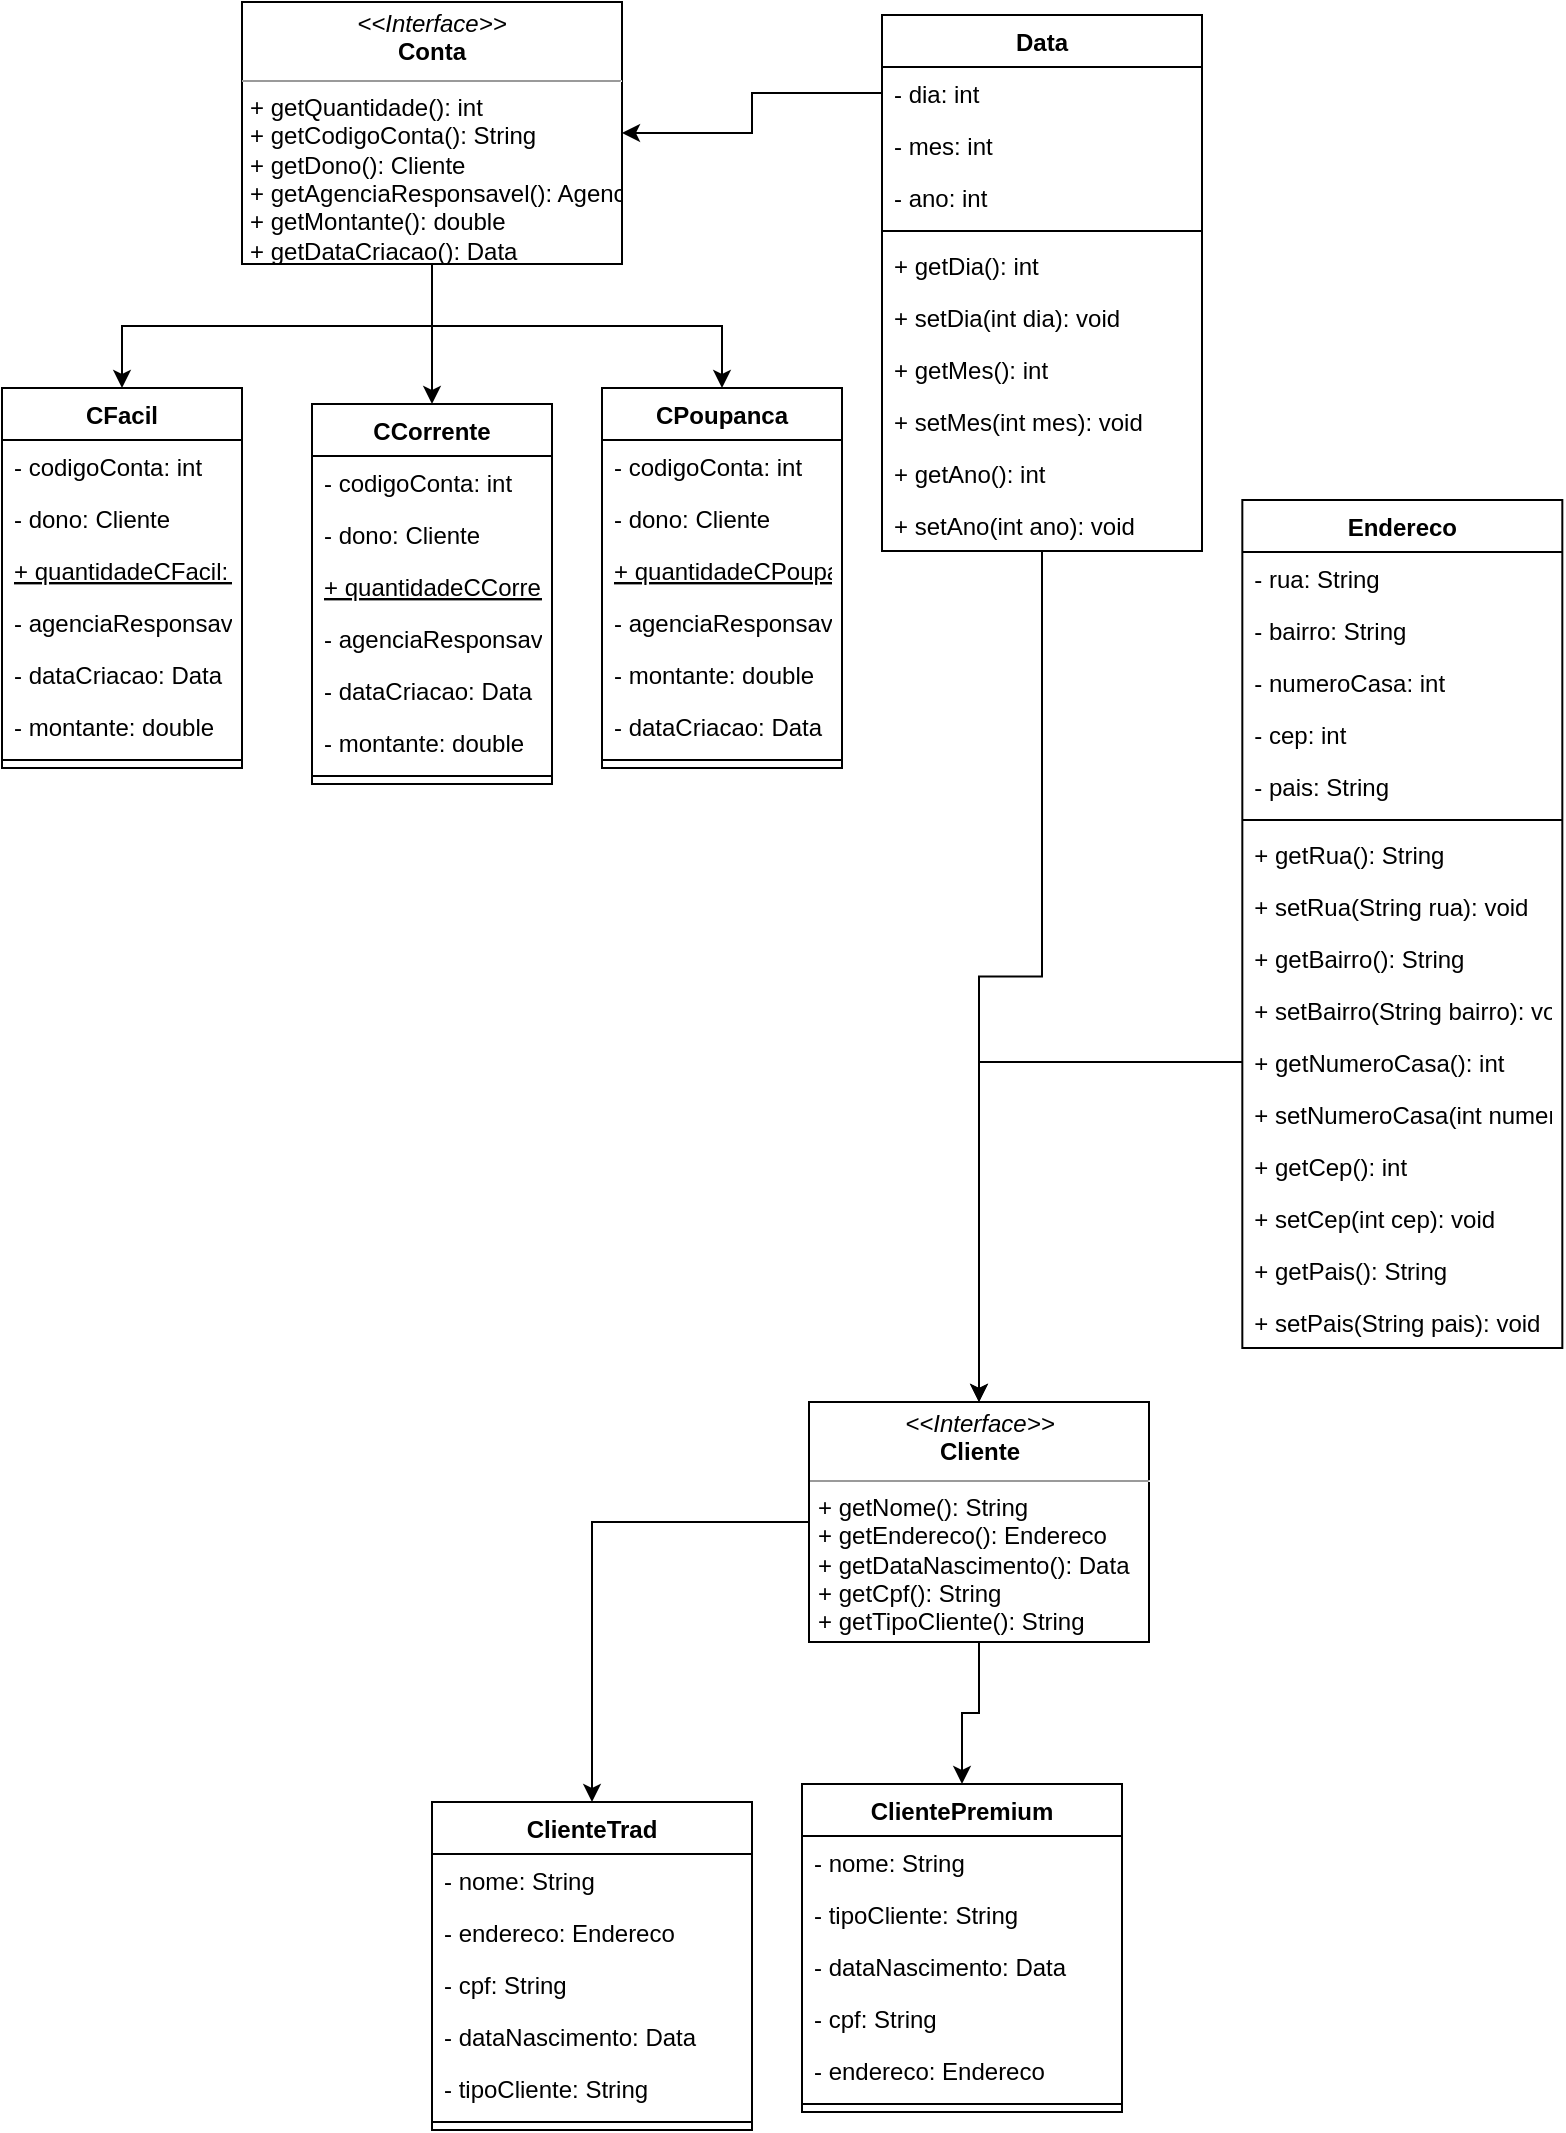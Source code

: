 <mxfile version="10.6.8" type="device"><diagram id="gd7dpBbsytTdprfUYs0m" name="Page-1"><mxGraphModel dx="700" dy="377" grid="1" gridSize="10" guides="1" tooltips="1" connect="1" arrows="1" fold="1" page="1" pageScale="1" pageWidth="827" pageHeight="1169" math="0" shadow="0"><root><mxCell id="0"/><mxCell id="1" parent="0"/><mxCell id="YiwNn0eKk0eUXI1EvUjP-7" value="CFacil" style="swimlane;fontStyle=1;align=center;verticalAlign=top;childLayout=stackLayout;horizontal=1;startSize=26;horizontalStack=0;resizeParent=1;resizeParentMax=0;resizeLast=0;collapsible=1;marginBottom=0;" vertex="1" parent="1"><mxGeometry x="10" y="213" width="120" height="190" as="geometry"/></mxCell><mxCell id="phw_YXCOm1WGC0-nhpWC-49" value="- codigoConta: int" style="text;strokeColor=none;fillColor=none;align=left;verticalAlign=top;spacingLeft=4;spacingRight=4;overflow=hidden;rotatable=0;points=[[0,0.5],[1,0.5]];portConstraint=eastwest;fontStyle=0" vertex="1" parent="YiwNn0eKk0eUXI1EvUjP-7"><mxGeometry y="26" width="120" height="26" as="geometry"/></mxCell><mxCell id="phw_YXCOm1WGC0-nhpWC-50" value="- dono: Cliente" style="text;strokeColor=none;fillColor=none;align=left;verticalAlign=top;spacingLeft=4;spacingRight=4;overflow=hidden;rotatable=0;points=[[0,0.5],[1,0.5]];portConstraint=eastwest;fontFamily=Helvetica;fontSize=12;" vertex="1" parent="YiwNn0eKk0eUXI1EvUjP-7"><mxGeometry y="52" width="120" height="26" as="geometry"/></mxCell><mxCell id="phw_YXCOm1WGC0-nhpWC-52" value="+ quantidadeCFacil: int" style="text;strokeColor=none;fillColor=none;align=left;verticalAlign=top;spacingLeft=4;spacingRight=4;overflow=hidden;rotatable=0;points=[[0,0.5],[1,0.5]];portConstraint=eastwest;fontFamily=Helvetica;fontSize=12;fontStyle=4" vertex="1" parent="YiwNn0eKk0eUXI1EvUjP-7"><mxGeometry y="78" width="120" height="26" as="geometry"/></mxCell><mxCell id="phw_YXCOm1WGC0-nhpWC-51" value="- agenciaResponsavel: Agencia" style="text;strokeColor=none;fillColor=none;align=left;verticalAlign=top;spacingLeft=4;spacingRight=4;overflow=hidden;rotatable=0;points=[[0,0.5],[1,0.5]];portConstraint=eastwest;fontFamily=Helvetica;fontSize=12;" vertex="1" parent="YiwNn0eKk0eUXI1EvUjP-7"><mxGeometry y="104" width="120" height="26" as="geometry"/></mxCell><mxCell id="phw_YXCOm1WGC0-nhpWC-120" value="- dataCriacao: Data" style="text;strokeColor=none;fillColor=none;align=left;verticalAlign=top;spacingLeft=4;spacingRight=4;overflow=hidden;rotatable=0;points=[[0,0.5],[1,0.5]];portConstraint=eastwest;fontFamily=Helvetica;fontSize=12;" vertex="1" parent="YiwNn0eKk0eUXI1EvUjP-7"><mxGeometry y="130" width="120" height="26" as="geometry"/></mxCell><mxCell id="phw_YXCOm1WGC0-nhpWC-117" value="- montante: double" style="text;strokeColor=none;fillColor=none;align=left;verticalAlign=top;spacingLeft=4;spacingRight=4;overflow=hidden;rotatable=0;points=[[0,0.5],[1,0.5]];portConstraint=eastwest;fontFamily=Helvetica;fontSize=12;" vertex="1" parent="YiwNn0eKk0eUXI1EvUjP-7"><mxGeometry y="156" width="120" height="26" as="geometry"/></mxCell><mxCell id="YiwNn0eKk0eUXI1EvUjP-9" value="" style="line;strokeWidth=1;fillColor=none;align=left;verticalAlign=middle;spacingTop=-1;spacingLeft=3;spacingRight=3;rotatable=0;labelPosition=right;points=[];portConstraint=eastwest;" vertex="1" parent="YiwNn0eKk0eUXI1EvUjP-7"><mxGeometry y="182" width="120" height="8" as="geometry"/></mxCell><mxCell id="YiwNn0eKk0eUXI1EvUjP-11" value="CCorrente&#10;" style="swimlane;fontStyle=1;align=center;verticalAlign=top;childLayout=stackLayout;horizontal=1;startSize=26;horizontalStack=0;resizeParent=1;resizeParentMax=0;resizeLast=0;collapsible=1;marginBottom=0;" vertex="1" parent="1"><mxGeometry x="165" y="221" width="120" height="190" as="geometry"/></mxCell><mxCell id="YiwNn0eKk0eUXI1EvUjP-8" value="- codigoConta: int" style="text;strokeColor=none;fillColor=none;align=left;verticalAlign=top;spacingLeft=4;spacingRight=4;overflow=hidden;rotatable=0;points=[[0,0.5],[1,0.5]];portConstraint=eastwest;fontStyle=0" vertex="1" parent="YiwNn0eKk0eUXI1EvUjP-11"><mxGeometry y="26" width="120" height="26" as="geometry"/></mxCell><mxCell id="phw_YXCOm1WGC0-nhpWC-42" value="- dono: Cliente" style="text;strokeColor=none;fillColor=none;align=left;verticalAlign=top;spacingLeft=4;spacingRight=4;overflow=hidden;rotatable=0;points=[[0,0.5],[1,0.5]];portConstraint=eastwest;fontFamily=Helvetica;fontSize=12;" vertex="1" parent="YiwNn0eKk0eUXI1EvUjP-11"><mxGeometry y="52" width="120" height="26" as="geometry"/></mxCell><mxCell id="phw_YXCOm1WGC0-nhpWC-44" value="+ quantidadeCCorrente: int" style="text;strokeColor=none;fillColor=none;align=left;verticalAlign=top;spacingLeft=4;spacingRight=4;overflow=hidden;rotatable=0;points=[[0,0.5],[1,0.5]];portConstraint=eastwest;fontFamily=Helvetica;fontSize=12;fontStyle=4" vertex="1" parent="YiwNn0eKk0eUXI1EvUjP-11"><mxGeometry y="78" width="120" height="26" as="geometry"/></mxCell><mxCell id="phw_YXCOm1WGC0-nhpWC-43" value="- agenciaResponsavel: Agencia" style="text;strokeColor=none;fillColor=none;align=left;verticalAlign=top;spacingLeft=4;spacingRight=4;overflow=hidden;rotatable=0;points=[[0,0.5],[1,0.5]];portConstraint=eastwest;fontFamily=Helvetica;fontSize=12;" vertex="1" parent="YiwNn0eKk0eUXI1EvUjP-11"><mxGeometry y="104" width="120" height="26" as="geometry"/></mxCell><mxCell id="phw_YXCOm1WGC0-nhpWC-121" value="- dataCriacao: Data" style="text;strokeColor=none;fillColor=none;align=left;verticalAlign=top;spacingLeft=4;spacingRight=4;overflow=hidden;rotatable=0;points=[[0,0.5],[1,0.5]];portConstraint=eastwest;fontFamily=Helvetica;fontSize=12;" vertex="1" parent="YiwNn0eKk0eUXI1EvUjP-11"><mxGeometry y="130" width="120" height="26" as="geometry"/></mxCell><mxCell id="phw_YXCOm1WGC0-nhpWC-118" value="- montante: double" style="text;strokeColor=none;fillColor=none;align=left;verticalAlign=top;spacingLeft=4;spacingRight=4;overflow=hidden;rotatable=0;points=[[0,0.5],[1,0.5]];portConstraint=eastwest;fontFamily=Helvetica;fontSize=12;" vertex="1" parent="YiwNn0eKk0eUXI1EvUjP-11"><mxGeometry y="156" width="120" height="26" as="geometry"/></mxCell><mxCell id="YiwNn0eKk0eUXI1EvUjP-13" value="" style="line;strokeWidth=1;fillColor=none;align=left;verticalAlign=middle;spacingTop=-1;spacingLeft=3;spacingRight=3;rotatable=0;labelPosition=right;points=[];portConstraint=eastwest;" vertex="1" parent="YiwNn0eKk0eUXI1EvUjP-11"><mxGeometry y="182" width="120" height="8" as="geometry"/></mxCell><mxCell id="YiwNn0eKk0eUXI1EvUjP-15" value="CPoupanca" style="swimlane;fontStyle=1;align=center;verticalAlign=top;childLayout=stackLayout;horizontal=1;startSize=26;horizontalStack=0;resizeParent=1;resizeParentMax=0;resizeLast=0;collapsible=1;marginBottom=0;" vertex="1" parent="1"><mxGeometry x="310" y="213" width="120" height="190" as="geometry"/></mxCell><mxCell id="phw_YXCOm1WGC0-nhpWC-45" value="- codigoConta: int" style="text;strokeColor=none;fillColor=none;align=left;verticalAlign=top;spacingLeft=4;spacingRight=4;overflow=hidden;rotatable=0;points=[[0,0.5],[1,0.5]];portConstraint=eastwest;fontStyle=0" vertex="1" parent="YiwNn0eKk0eUXI1EvUjP-15"><mxGeometry y="26" width="120" height="26" as="geometry"/></mxCell><mxCell id="phw_YXCOm1WGC0-nhpWC-46" value="- dono: Cliente" style="text;strokeColor=none;fillColor=none;align=left;verticalAlign=top;spacingLeft=4;spacingRight=4;overflow=hidden;rotatable=0;points=[[0,0.5],[1,0.5]];portConstraint=eastwest;fontFamily=Helvetica;fontSize=12;" vertex="1" parent="YiwNn0eKk0eUXI1EvUjP-15"><mxGeometry y="52" width="120" height="26" as="geometry"/></mxCell><mxCell id="phw_YXCOm1WGC0-nhpWC-48" value="+ quantidadeCPoupanca: int" style="text;strokeColor=none;fillColor=none;align=left;verticalAlign=top;spacingLeft=4;spacingRight=4;overflow=hidden;rotatable=0;points=[[0,0.5],[1,0.5]];portConstraint=eastwest;fontFamily=Helvetica;fontSize=12;fontStyle=4" vertex="1" parent="YiwNn0eKk0eUXI1EvUjP-15"><mxGeometry y="78" width="120" height="26" as="geometry"/></mxCell><mxCell id="phw_YXCOm1WGC0-nhpWC-47" value="- agenciaResponsavel: Agencia" style="text;strokeColor=none;fillColor=none;align=left;verticalAlign=top;spacingLeft=4;spacingRight=4;overflow=hidden;rotatable=0;points=[[0,0.5],[1,0.5]];portConstraint=eastwest;fontFamily=Helvetica;fontSize=12;" vertex="1" parent="YiwNn0eKk0eUXI1EvUjP-15"><mxGeometry y="104" width="120" height="26" as="geometry"/></mxCell><mxCell id="phw_YXCOm1WGC0-nhpWC-119" value="- montante: double" style="text;strokeColor=none;fillColor=none;align=left;verticalAlign=top;spacingLeft=4;spacingRight=4;overflow=hidden;rotatable=0;points=[[0,0.5],[1,0.5]];portConstraint=eastwest;fontFamily=Helvetica;fontSize=12;" vertex="1" parent="YiwNn0eKk0eUXI1EvUjP-15"><mxGeometry y="130" width="120" height="26" as="geometry"/></mxCell><mxCell id="phw_YXCOm1WGC0-nhpWC-122" value="- dataCriacao: Data" style="text;strokeColor=none;fillColor=none;align=left;verticalAlign=top;spacingLeft=4;spacingRight=4;overflow=hidden;rotatable=0;points=[[0,0.5],[1,0.5]];portConstraint=eastwest;fontFamily=Helvetica;fontSize=12;" vertex="1" parent="YiwNn0eKk0eUXI1EvUjP-15"><mxGeometry y="156" width="120" height="26" as="geometry"/></mxCell><mxCell id="YiwNn0eKk0eUXI1EvUjP-17" value="" style="line;strokeWidth=1;fillColor=none;align=left;verticalAlign=middle;spacingTop=-1;spacingLeft=3;spacingRight=3;rotatable=0;labelPosition=right;points=[];portConstraint=eastwest;" vertex="1" parent="YiwNn0eKk0eUXI1EvUjP-15"><mxGeometry y="182" width="120" height="8" as="geometry"/></mxCell><mxCell id="phw_YXCOm1WGC0-nhpWC-63" style="edgeStyle=orthogonalEdgeStyle;rounded=0;orthogonalLoop=1;jettySize=auto;html=1;fontFamily=Helvetica;fontSize=12;" edge="1" parent="1" source="phw_YXCOm1WGC0-nhpWC-56" target="YiwNn0eKk0eUXI1EvUjP-11"><mxGeometry relative="1" as="geometry"/></mxCell><mxCell id="phw_YXCOm1WGC0-nhpWC-64" style="edgeStyle=orthogonalEdgeStyle;rounded=0;orthogonalLoop=1;jettySize=auto;html=1;fontFamily=Helvetica;fontSize=12;" edge="1" parent="1" source="phw_YXCOm1WGC0-nhpWC-56" target="YiwNn0eKk0eUXI1EvUjP-15"><mxGeometry relative="1" as="geometry"/></mxCell><mxCell id="phw_YXCOm1WGC0-nhpWC-65" style="edgeStyle=orthogonalEdgeStyle;rounded=0;orthogonalLoop=1;jettySize=auto;html=1;fontFamily=Helvetica;fontSize=12;" edge="1" parent="1" source="phw_YXCOm1WGC0-nhpWC-56" target="YiwNn0eKk0eUXI1EvUjP-7"><mxGeometry relative="1" as="geometry"/></mxCell><mxCell id="phw_YXCOm1WGC0-nhpWC-56" value="&lt;p style=&quot;margin: 0px ; margin-top: 4px ; text-align: center&quot;&gt;&lt;i&gt;&amp;lt;&amp;lt;Interface&amp;gt;&amp;gt;&lt;/i&gt;&lt;br&gt;&lt;b&gt;Conta&lt;/b&gt;&lt;/p&gt;&lt;hr size=&quot;1&quot;&gt;&lt;p style=&quot;margin: 0px ; margin-left: 4px&quot;&gt;+ getQuantidade(): int&lt;br&gt;+ getCodigoConta(): String&lt;/p&gt;&lt;p style=&quot;margin: 0px ; margin-left: 4px&quot;&gt;+ getDono(): Cliente&lt;/p&gt;&lt;p style=&quot;margin: 0px ; margin-left: 4px&quot;&gt;+ getAgenciaResponsavel(): Agencia&lt;/p&gt;&lt;p style=&quot;margin: 0px ; margin-left: 4px&quot;&gt;+ getMontante(): double&lt;/p&gt;&lt;p style=&quot;margin: 0px ; margin-left: 4px&quot;&gt;+ getDataCriacao(): Data&lt;/p&gt;" style="verticalAlign=top;align=left;overflow=fill;fontSize=12;fontFamily=Helvetica;html=1;" vertex="1" parent="1"><mxGeometry x="130" y="20" width="190" height="131" as="geometry"/></mxCell><mxCell id="phw_YXCOm1WGC0-nhpWC-84" style="edgeStyle=orthogonalEdgeStyle;rounded=0;orthogonalLoop=1;jettySize=auto;html=1;fontFamily=Helvetica;fontSize=12;" edge="1" parent="1" source="phw_YXCOm1WGC0-nhpWC-66" target="phw_YXCOm1WGC0-nhpWC-67"><mxGeometry relative="1" as="geometry"/></mxCell><mxCell id="phw_YXCOm1WGC0-nhpWC-85" style="edgeStyle=orthogonalEdgeStyle;rounded=0;orthogonalLoop=1;jettySize=auto;html=1;fontFamily=Helvetica;fontSize=12;" edge="1" parent="1" source="phw_YXCOm1WGC0-nhpWC-66" target="phw_YXCOm1WGC0-nhpWC-71"><mxGeometry relative="1" as="geometry"/></mxCell><mxCell id="phw_YXCOm1WGC0-nhpWC-66" value="&lt;p style=&quot;margin: 0px ; margin-top: 4px ; text-align: center&quot;&gt;&lt;i&gt;&amp;lt;&amp;lt;Interface&amp;gt;&amp;gt;&lt;/i&gt;&lt;br&gt;&lt;b&gt;Cliente&lt;/b&gt;&lt;/p&gt;&lt;hr size=&quot;1&quot;&gt;&lt;p style=&quot;margin: 0px ; margin-left: 4px&quot;&gt;+ getNome(): String&lt;br&gt;+ getEndereco(): Endereco&lt;/p&gt;&lt;p style=&quot;margin: 0px ; margin-left: 4px&quot;&gt;+ getDataNascimento(): Data&lt;/p&gt;&lt;p style=&quot;margin: 0px ; margin-left: 4px&quot;&gt;+ getCpf(): String&lt;/p&gt;&lt;p style=&quot;margin: 0px ; margin-left: 4px&quot;&gt;+ getTipoCliente(): String&lt;/p&gt;" style="verticalAlign=top;align=left;overflow=fill;fontSize=12;fontFamily=Helvetica;html=1;" vertex="1" parent="1"><mxGeometry x="413.5" y="720" width="170" height="120" as="geometry"/></mxCell><mxCell id="phw_YXCOm1WGC0-nhpWC-67" value="ClienteTrad&#10;" style="swimlane;fontStyle=1;align=center;verticalAlign=top;childLayout=stackLayout;horizontal=1;startSize=26;horizontalStack=0;resizeParent=1;resizeParentMax=0;resizeLast=0;collapsible=1;marginBottom=0;fontFamily=Helvetica;fontSize=12;" vertex="1" parent="1"><mxGeometry x="225" y="920" width="160" height="164" as="geometry"/></mxCell><mxCell id="phw_YXCOm1WGC0-nhpWC-68" value="- nome: String" style="text;strokeColor=none;fillColor=none;align=left;verticalAlign=top;spacingLeft=4;spacingRight=4;overflow=hidden;rotatable=0;points=[[0,0.5],[1,0.5]];portConstraint=eastwest;" vertex="1" parent="phw_YXCOm1WGC0-nhpWC-67"><mxGeometry y="26" width="160" height="26" as="geometry"/></mxCell><mxCell id="phw_YXCOm1WGC0-nhpWC-75" value="- endereco: Endereco" style="text;strokeColor=none;fillColor=none;align=left;verticalAlign=top;spacingLeft=4;spacingRight=4;overflow=hidden;rotatable=0;points=[[0,0.5],[1,0.5]];portConstraint=eastwest;fontFamily=Helvetica;fontSize=12;" vertex="1" parent="phw_YXCOm1WGC0-nhpWC-67"><mxGeometry y="52" width="160" height="26" as="geometry"/></mxCell><mxCell id="phw_YXCOm1WGC0-nhpWC-77" value="- cpf: String" style="text;strokeColor=none;fillColor=none;align=left;verticalAlign=top;spacingLeft=4;spacingRight=4;overflow=hidden;rotatable=0;points=[[0,0.5],[1,0.5]];portConstraint=eastwest;fontFamily=Helvetica;fontSize=12;" vertex="1" parent="phw_YXCOm1WGC0-nhpWC-67"><mxGeometry y="78" width="160" height="26" as="geometry"/></mxCell><mxCell id="phw_YXCOm1WGC0-nhpWC-76" value="- dataNascimento: Data" style="text;strokeColor=none;fillColor=none;align=left;verticalAlign=top;spacingLeft=4;spacingRight=4;overflow=hidden;rotatable=0;points=[[0,0.5],[1,0.5]];portConstraint=eastwest;fontFamily=Helvetica;fontSize=12;" vertex="1" parent="phw_YXCOm1WGC0-nhpWC-67"><mxGeometry y="104" width="160" height="26" as="geometry"/></mxCell><mxCell id="phw_YXCOm1WGC0-nhpWC-78" value="- tipoCliente: String" style="text;strokeColor=none;fillColor=none;align=left;verticalAlign=top;spacingLeft=4;spacingRight=4;overflow=hidden;rotatable=0;points=[[0,0.5],[1,0.5]];portConstraint=eastwest;fontFamily=Helvetica;fontSize=12;" vertex="1" parent="phw_YXCOm1WGC0-nhpWC-67"><mxGeometry y="130" width="160" height="26" as="geometry"/></mxCell><mxCell id="phw_YXCOm1WGC0-nhpWC-69" value="" style="line;strokeWidth=1;fillColor=none;align=left;verticalAlign=middle;spacingTop=-1;spacingLeft=3;spacingRight=3;rotatable=0;labelPosition=right;points=[];portConstraint=eastwest;" vertex="1" parent="phw_YXCOm1WGC0-nhpWC-67"><mxGeometry y="156" width="160" height="8" as="geometry"/></mxCell><mxCell id="phw_YXCOm1WGC0-nhpWC-71" value="ClientePremium" style="swimlane;fontStyle=1;align=center;verticalAlign=top;childLayout=stackLayout;horizontal=1;startSize=26;horizontalStack=0;resizeParent=1;resizeParentMax=0;resizeLast=0;collapsible=1;marginBottom=0;fontFamily=Helvetica;fontSize=12;" vertex="1" parent="1"><mxGeometry x="410" y="911" width="160" height="164" as="geometry"/></mxCell><mxCell id="phw_YXCOm1WGC0-nhpWC-79" value="- nome: String" style="text;strokeColor=none;fillColor=none;align=left;verticalAlign=top;spacingLeft=4;spacingRight=4;overflow=hidden;rotatable=0;points=[[0,0.5],[1,0.5]];portConstraint=eastwest;" vertex="1" parent="phw_YXCOm1WGC0-nhpWC-71"><mxGeometry y="26" width="160" height="26" as="geometry"/></mxCell><mxCell id="phw_YXCOm1WGC0-nhpWC-83" value="- tipoCliente: String" style="text;strokeColor=none;fillColor=none;align=left;verticalAlign=top;spacingLeft=4;spacingRight=4;overflow=hidden;rotatable=0;points=[[0,0.5],[1,0.5]];portConstraint=eastwest;fontFamily=Helvetica;fontSize=12;" vertex="1" parent="phw_YXCOm1WGC0-nhpWC-71"><mxGeometry y="52" width="160" height="26" as="geometry"/></mxCell><mxCell id="phw_YXCOm1WGC0-nhpWC-82" value="- dataNascimento: Data" style="text;strokeColor=none;fillColor=none;align=left;verticalAlign=top;spacingLeft=4;spacingRight=4;overflow=hidden;rotatable=0;points=[[0,0.5],[1,0.5]];portConstraint=eastwest;fontFamily=Helvetica;fontSize=12;" vertex="1" parent="phw_YXCOm1WGC0-nhpWC-71"><mxGeometry y="78" width="160" height="26" as="geometry"/></mxCell><mxCell id="phw_YXCOm1WGC0-nhpWC-81" value="- cpf: String" style="text;strokeColor=none;fillColor=none;align=left;verticalAlign=top;spacingLeft=4;spacingRight=4;overflow=hidden;rotatable=0;points=[[0,0.5],[1,0.5]];portConstraint=eastwest;fontFamily=Helvetica;fontSize=12;" vertex="1" parent="phw_YXCOm1WGC0-nhpWC-71"><mxGeometry y="104" width="160" height="26" as="geometry"/></mxCell><mxCell id="phw_YXCOm1WGC0-nhpWC-80" value="- endereco: Endereco" style="text;strokeColor=none;fillColor=none;align=left;verticalAlign=top;spacingLeft=4;spacingRight=4;overflow=hidden;rotatable=0;points=[[0,0.5],[1,0.5]];portConstraint=eastwest;fontFamily=Helvetica;fontSize=12;" vertex="1" parent="phw_YXCOm1WGC0-nhpWC-71"><mxGeometry y="130" width="160" height="26" as="geometry"/></mxCell><mxCell id="phw_YXCOm1WGC0-nhpWC-73" value="" style="line;strokeWidth=1;fillColor=none;align=left;verticalAlign=middle;spacingTop=-1;spacingLeft=3;spacingRight=3;rotatable=0;labelPosition=right;points=[];portConstraint=eastwest;" vertex="1" parent="phw_YXCOm1WGC0-nhpWC-71"><mxGeometry y="156" width="160" height="8" as="geometry"/></mxCell><mxCell id="phw_YXCOm1WGC0-nhpWC-86" value="Endereco" style="swimlane;fontStyle=1;align=center;verticalAlign=top;childLayout=stackLayout;horizontal=1;startSize=26;horizontalStack=0;resizeParent=1;resizeParentMax=0;resizeLast=0;collapsible=1;marginBottom=0;fontFamily=Helvetica;fontSize=12;" vertex="1" parent="1"><mxGeometry x="630.167" y="269" width="160" height="424" as="geometry"/></mxCell><mxCell id="phw_YXCOm1WGC0-nhpWC-90" value="- rua: String" style="text;strokeColor=none;fillColor=none;align=left;verticalAlign=top;spacingLeft=4;spacingRight=4;overflow=hidden;rotatable=0;points=[[0,0.5],[1,0.5]];portConstraint=eastwest;fontFamily=Helvetica;fontSize=12;" vertex="1" parent="phw_YXCOm1WGC0-nhpWC-86"><mxGeometry y="26" width="160" height="26" as="geometry"/></mxCell><mxCell id="phw_YXCOm1WGC0-nhpWC-92" value="- bairro: String" style="text;strokeColor=none;fillColor=none;align=left;verticalAlign=top;spacingLeft=4;spacingRight=4;overflow=hidden;rotatable=0;points=[[0,0.5],[1,0.5]];portConstraint=eastwest;fontFamily=Helvetica;fontSize=12;" vertex="1" parent="phw_YXCOm1WGC0-nhpWC-86"><mxGeometry y="52" width="160" height="26" as="geometry"/></mxCell><mxCell id="phw_YXCOm1WGC0-nhpWC-91" value="- numeroCasa: int" style="text;strokeColor=none;fillColor=none;align=left;verticalAlign=top;spacingLeft=4;spacingRight=4;overflow=hidden;rotatable=0;points=[[0,0.5],[1,0.5]];portConstraint=eastwest;fontFamily=Helvetica;fontSize=12;" vertex="1" parent="phw_YXCOm1WGC0-nhpWC-86"><mxGeometry y="78" width="160" height="26" as="geometry"/></mxCell><mxCell id="phw_YXCOm1WGC0-nhpWC-93" value="- cep: int" style="text;strokeColor=none;fillColor=none;align=left;verticalAlign=top;spacingLeft=4;spacingRight=4;overflow=hidden;rotatable=0;points=[[0,0.5],[1,0.5]];portConstraint=eastwest;fontFamily=Helvetica;fontSize=12;" vertex="1" parent="phw_YXCOm1WGC0-nhpWC-86"><mxGeometry y="104" width="160" height="26" as="geometry"/></mxCell><mxCell id="phw_YXCOm1WGC0-nhpWC-87" value="- pais: String" style="text;strokeColor=none;fillColor=none;align=left;verticalAlign=top;spacingLeft=4;spacingRight=4;overflow=hidden;rotatable=0;points=[[0,0.5],[1,0.5]];portConstraint=eastwest;" vertex="1" parent="phw_YXCOm1WGC0-nhpWC-86"><mxGeometry y="130" width="160" height="26" as="geometry"/></mxCell><mxCell id="phw_YXCOm1WGC0-nhpWC-88" value="" style="line;strokeWidth=1;fillColor=none;align=left;verticalAlign=middle;spacingTop=-1;spacingLeft=3;spacingRight=3;rotatable=0;labelPosition=right;points=[];portConstraint=eastwest;" vertex="1" parent="phw_YXCOm1WGC0-nhpWC-86"><mxGeometry y="156" width="160" height="8" as="geometry"/></mxCell><mxCell id="phw_YXCOm1WGC0-nhpWC-94" value="+ getRua(): String" style="text;strokeColor=none;fillColor=none;align=left;verticalAlign=top;spacingLeft=4;spacingRight=4;overflow=hidden;rotatable=0;points=[[0,0.5],[1,0.5]];portConstraint=eastwest;fontFamily=Helvetica;fontSize=12;" vertex="1" parent="phw_YXCOm1WGC0-nhpWC-86"><mxGeometry y="164" width="160" height="26" as="geometry"/></mxCell><mxCell id="phw_YXCOm1WGC0-nhpWC-100" value="+ setRua(String rua): void" style="text;strokeColor=none;fillColor=none;align=left;verticalAlign=top;spacingLeft=4;spacingRight=4;overflow=hidden;rotatable=0;points=[[0,0.5],[1,0.5]];portConstraint=eastwest;fontFamily=Helvetica;fontSize=12;" vertex="1" parent="phw_YXCOm1WGC0-nhpWC-86"><mxGeometry y="190" width="160" height="26" as="geometry"/></mxCell><mxCell id="phw_YXCOm1WGC0-nhpWC-102" value="+ getBairro(): String" style="text;strokeColor=none;fillColor=none;align=left;verticalAlign=top;spacingLeft=4;spacingRight=4;overflow=hidden;rotatable=0;points=[[0,0.5],[1,0.5]];portConstraint=eastwest;fontFamily=Helvetica;fontSize=12;" vertex="1" parent="phw_YXCOm1WGC0-nhpWC-86"><mxGeometry y="216" width="160" height="26" as="geometry"/></mxCell><mxCell id="phw_YXCOm1WGC0-nhpWC-96" value="+ setBairro(String bairro): void" style="text;strokeColor=none;fillColor=none;align=left;verticalAlign=top;spacingLeft=4;spacingRight=4;overflow=hidden;rotatable=0;points=[[0,0.5],[1,0.5]];portConstraint=eastwest;fontFamily=Helvetica;fontSize=12;" vertex="1" parent="phw_YXCOm1WGC0-nhpWC-86"><mxGeometry y="242" width="160" height="26" as="geometry"/></mxCell><mxCell id="phw_YXCOm1WGC0-nhpWC-99" value="+ getNumeroCasa(): int" style="text;strokeColor=none;fillColor=none;align=left;verticalAlign=top;spacingLeft=4;spacingRight=4;overflow=hidden;rotatable=0;points=[[0,0.5],[1,0.5]];portConstraint=eastwest;fontFamily=Helvetica;fontSize=12;" vertex="1" parent="phw_YXCOm1WGC0-nhpWC-86"><mxGeometry y="268" width="160" height="26" as="geometry"/></mxCell><mxCell id="phw_YXCOm1WGC0-nhpWC-101" value="+ setNumeroCasa(int numeroCasa): void" style="text;strokeColor=none;fillColor=none;align=left;verticalAlign=top;spacingLeft=4;spacingRight=4;overflow=hidden;rotatable=0;points=[[0,0.5],[1,0.5]];portConstraint=eastwest;fontFamily=Helvetica;fontSize=12;" vertex="1" parent="phw_YXCOm1WGC0-nhpWC-86"><mxGeometry y="294" width="160" height="26" as="geometry"/></mxCell><mxCell id="phw_YXCOm1WGC0-nhpWC-98" value="+ getCep(): int" style="text;strokeColor=none;fillColor=none;align=left;verticalAlign=top;spacingLeft=4;spacingRight=4;overflow=hidden;rotatable=0;points=[[0,0.5],[1,0.5]];portConstraint=eastwest;fontFamily=Helvetica;fontSize=12;" vertex="1" parent="phw_YXCOm1WGC0-nhpWC-86"><mxGeometry y="320" width="160" height="26" as="geometry"/></mxCell><mxCell id="phw_YXCOm1WGC0-nhpWC-97" value="+ setCep(int cep): void" style="text;strokeColor=none;fillColor=none;align=left;verticalAlign=top;spacingLeft=4;spacingRight=4;overflow=hidden;rotatable=0;points=[[0,0.5],[1,0.5]];portConstraint=eastwest;fontFamily=Helvetica;fontSize=12;" vertex="1" parent="phw_YXCOm1WGC0-nhpWC-86"><mxGeometry y="346" width="160" height="26" as="geometry"/></mxCell><mxCell id="phw_YXCOm1WGC0-nhpWC-95" value="+ getPais(): String" style="text;strokeColor=none;fillColor=none;align=left;verticalAlign=top;spacingLeft=4;spacingRight=4;overflow=hidden;rotatable=0;points=[[0,0.5],[1,0.5]];portConstraint=eastwest;fontFamily=Helvetica;fontSize=12;" vertex="1" parent="phw_YXCOm1WGC0-nhpWC-86"><mxGeometry y="372" width="160" height="26" as="geometry"/></mxCell><mxCell id="phw_YXCOm1WGC0-nhpWC-89" value="+ setPais(String pais): void" style="text;strokeColor=none;fillColor=none;align=left;verticalAlign=top;spacingLeft=4;spacingRight=4;overflow=hidden;rotatable=0;points=[[0,0.5],[1,0.5]];portConstraint=eastwest;" vertex="1" parent="phw_YXCOm1WGC0-nhpWC-86"><mxGeometry y="398" width="160" height="26" as="geometry"/></mxCell><mxCell id="phw_YXCOm1WGC0-nhpWC-124" style="edgeStyle=orthogonalEdgeStyle;rounded=0;orthogonalLoop=1;jettySize=auto;html=1;fontFamily=Helvetica;fontSize=12;" edge="1" parent="1" source="phw_YXCOm1WGC0-nhpWC-106" target="phw_YXCOm1WGC0-nhpWC-66"><mxGeometry relative="1" as="geometry"/></mxCell><mxCell id="phw_YXCOm1WGC0-nhpWC-106" value="Data" style="swimlane;fontStyle=1;align=center;verticalAlign=top;childLayout=stackLayout;horizontal=1;startSize=26;horizontalStack=0;resizeParent=1;resizeParentMax=0;resizeLast=0;collapsible=1;marginBottom=0;fontFamily=Helvetica;fontSize=12;" vertex="1" parent="1"><mxGeometry x="450" y="26.5" width="160" height="268" as="geometry"/></mxCell><mxCell id="phw_YXCOm1WGC0-nhpWC-107" value="- dia: int" style="text;strokeColor=none;fillColor=none;align=left;verticalAlign=top;spacingLeft=4;spacingRight=4;overflow=hidden;rotatable=0;points=[[0,0.5],[1,0.5]];portConstraint=eastwest;" vertex="1" parent="phw_YXCOm1WGC0-nhpWC-106"><mxGeometry y="26" width="160" height="26" as="geometry"/></mxCell><mxCell id="phw_YXCOm1WGC0-nhpWC-111" value="- mes: int" style="text;strokeColor=none;fillColor=none;align=left;verticalAlign=top;spacingLeft=4;spacingRight=4;overflow=hidden;rotatable=0;points=[[0,0.5],[1,0.5]];portConstraint=eastwest;fontFamily=Helvetica;fontSize=12;" vertex="1" parent="phw_YXCOm1WGC0-nhpWC-106"><mxGeometry y="52" width="160" height="26" as="geometry"/></mxCell><mxCell id="phw_YXCOm1WGC0-nhpWC-110" value="- ano: int" style="text;strokeColor=none;fillColor=none;align=left;verticalAlign=top;spacingLeft=4;spacingRight=4;overflow=hidden;rotatable=0;points=[[0,0.5],[1,0.5]];portConstraint=eastwest;fontFamily=Helvetica;fontSize=12;" vertex="1" parent="phw_YXCOm1WGC0-nhpWC-106"><mxGeometry y="78" width="160" height="26" as="geometry"/></mxCell><mxCell id="phw_YXCOm1WGC0-nhpWC-108" value="" style="line;strokeWidth=1;fillColor=none;align=left;verticalAlign=middle;spacingTop=-1;spacingLeft=3;spacingRight=3;rotatable=0;labelPosition=right;points=[];portConstraint=eastwest;" vertex="1" parent="phw_YXCOm1WGC0-nhpWC-106"><mxGeometry y="104" width="160" height="8" as="geometry"/></mxCell><mxCell id="phw_YXCOm1WGC0-nhpWC-112" value="+ getDia(): int" style="text;strokeColor=none;fillColor=none;align=left;verticalAlign=top;spacingLeft=4;spacingRight=4;overflow=hidden;rotatable=0;points=[[0,0.5],[1,0.5]];portConstraint=eastwest;fontFamily=Helvetica;fontSize=12;" vertex="1" parent="phw_YXCOm1WGC0-nhpWC-106"><mxGeometry y="112" width="160" height="26" as="geometry"/></mxCell><mxCell id="phw_YXCOm1WGC0-nhpWC-116" value="+ setDia(int dia): void" style="text;strokeColor=none;fillColor=none;align=left;verticalAlign=top;spacingLeft=4;spacingRight=4;overflow=hidden;rotatable=0;points=[[0,0.5],[1,0.5]];portConstraint=eastwest;fontFamily=Helvetica;fontSize=12;" vertex="1" parent="phw_YXCOm1WGC0-nhpWC-106"><mxGeometry y="138" width="160" height="26" as="geometry"/></mxCell><mxCell id="phw_YXCOm1WGC0-nhpWC-114" value="+ getMes(): int" style="text;strokeColor=none;fillColor=none;align=left;verticalAlign=top;spacingLeft=4;spacingRight=4;overflow=hidden;rotatable=0;points=[[0,0.5],[1,0.5]];portConstraint=eastwest;fontFamily=Helvetica;fontSize=12;" vertex="1" parent="phw_YXCOm1WGC0-nhpWC-106"><mxGeometry y="164" width="160" height="26" as="geometry"/></mxCell><mxCell id="phw_YXCOm1WGC0-nhpWC-115" value="+ setMes(int mes): void" style="text;strokeColor=none;fillColor=none;align=left;verticalAlign=top;spacingLeft=4;spacingRight=4;overflow=hidden;rotatable=0;points=[[0,0.5],[1,0.5]];portConstraint=eastwest;fontFamily=Helvetica;fontSize=12;" vertex="1" parent="phw_YXCOm1WGC0-nhpWC-106"><mxGeometry y="190" width="160" height="26" as="geometry"/></mxCell><mxCell id="phw_YXCOm1WGC0-nhpWC-113" value="+ getAno(): int" style="text;strokeColor=none;fillColor=none;align=left;verticalAlign=top;spacingLeft=4;spacingRight=4;overflow=hidden;rotatable=0;points=[[0,0.5],[1,0.5]];portConstraint=eastwest;fontFamily=Helvetica;fontSize=12;" vertex="1" parent="phw_YXCOm1WGC0-nhpWC-106"><mxGeometry y="216" width="160" height="26" as="geometry"/></mxCell><mxCell id="phw_YXCOm1WGC0-nhpWC-109" value="+ setAno(int ano): void" style="text;strokeColor=none;fillColor=none;align=left;verticalAlign=top;spacingLeft=4;spacingRight=4;overflow=hidden;rotatable=0;points=[[0,0.5],[1,0.5]];portConstraint=eastwest;" vertex="1" parent="phw_YXCOm1WGC0-nhpWC-106"><mxGeometry y="242" width="160" height="26" as="geometry"/></mxCell><mxCell id="phw_YXCOm1WGC0-nhpWC-123" style="edgeStyle=orthogonalEdgeStyle;rounded=0;orthogonalLoop=1;jettySize=auto;html=1;fontFamily=Helvetica;fontSize=12;" edge="1" parent="1" source="phw_YXCOm1WGC0-nhpWC-107" target="phw_YXCOm1WGC0-nhpWC-56"><mxGeometry relative="1" as="geometry"/></mxCell><mxCell id="phw_YXCOm1WGC0-nhpWC-125" style="edgeStyle=orthogonalEdgeStyle;rounded=0;orthogonalLoop=1;jettySize=auto;html=1;fontFamily=Helvetica;fontSize=12;" edge="1" parent="1" source="phw_YXCOm1WGC0-nhpWC-99" target="phw_YXCOm1WGC0-nhpWC-66"><mxGeometry relative="1" as="geometry"/></mxCell></root></mxGraphModel></diagram><diagram id="Ye7m5_ZkHEsD8QG90-0N" name="Page-2"><mxGraphModel dx="840" dy="452" grid="1" gridSize="10" guides="1" tooltips="1" connect="1" arrows="1" fold="1" page="1" pageScale="1" pageWidth="827" pageHeight="1169" math="0" shadow="0"><root><mxCell id="v3-5qwAN-YhFJmZgU2Em-0"/><mxCell id="v3-5qwAN-YhFJmZgU2Em-1" parent="v3-5qwAN-YhFJmZgU2Em-0"/></root></mxGraphModel></diagram></mxfile>